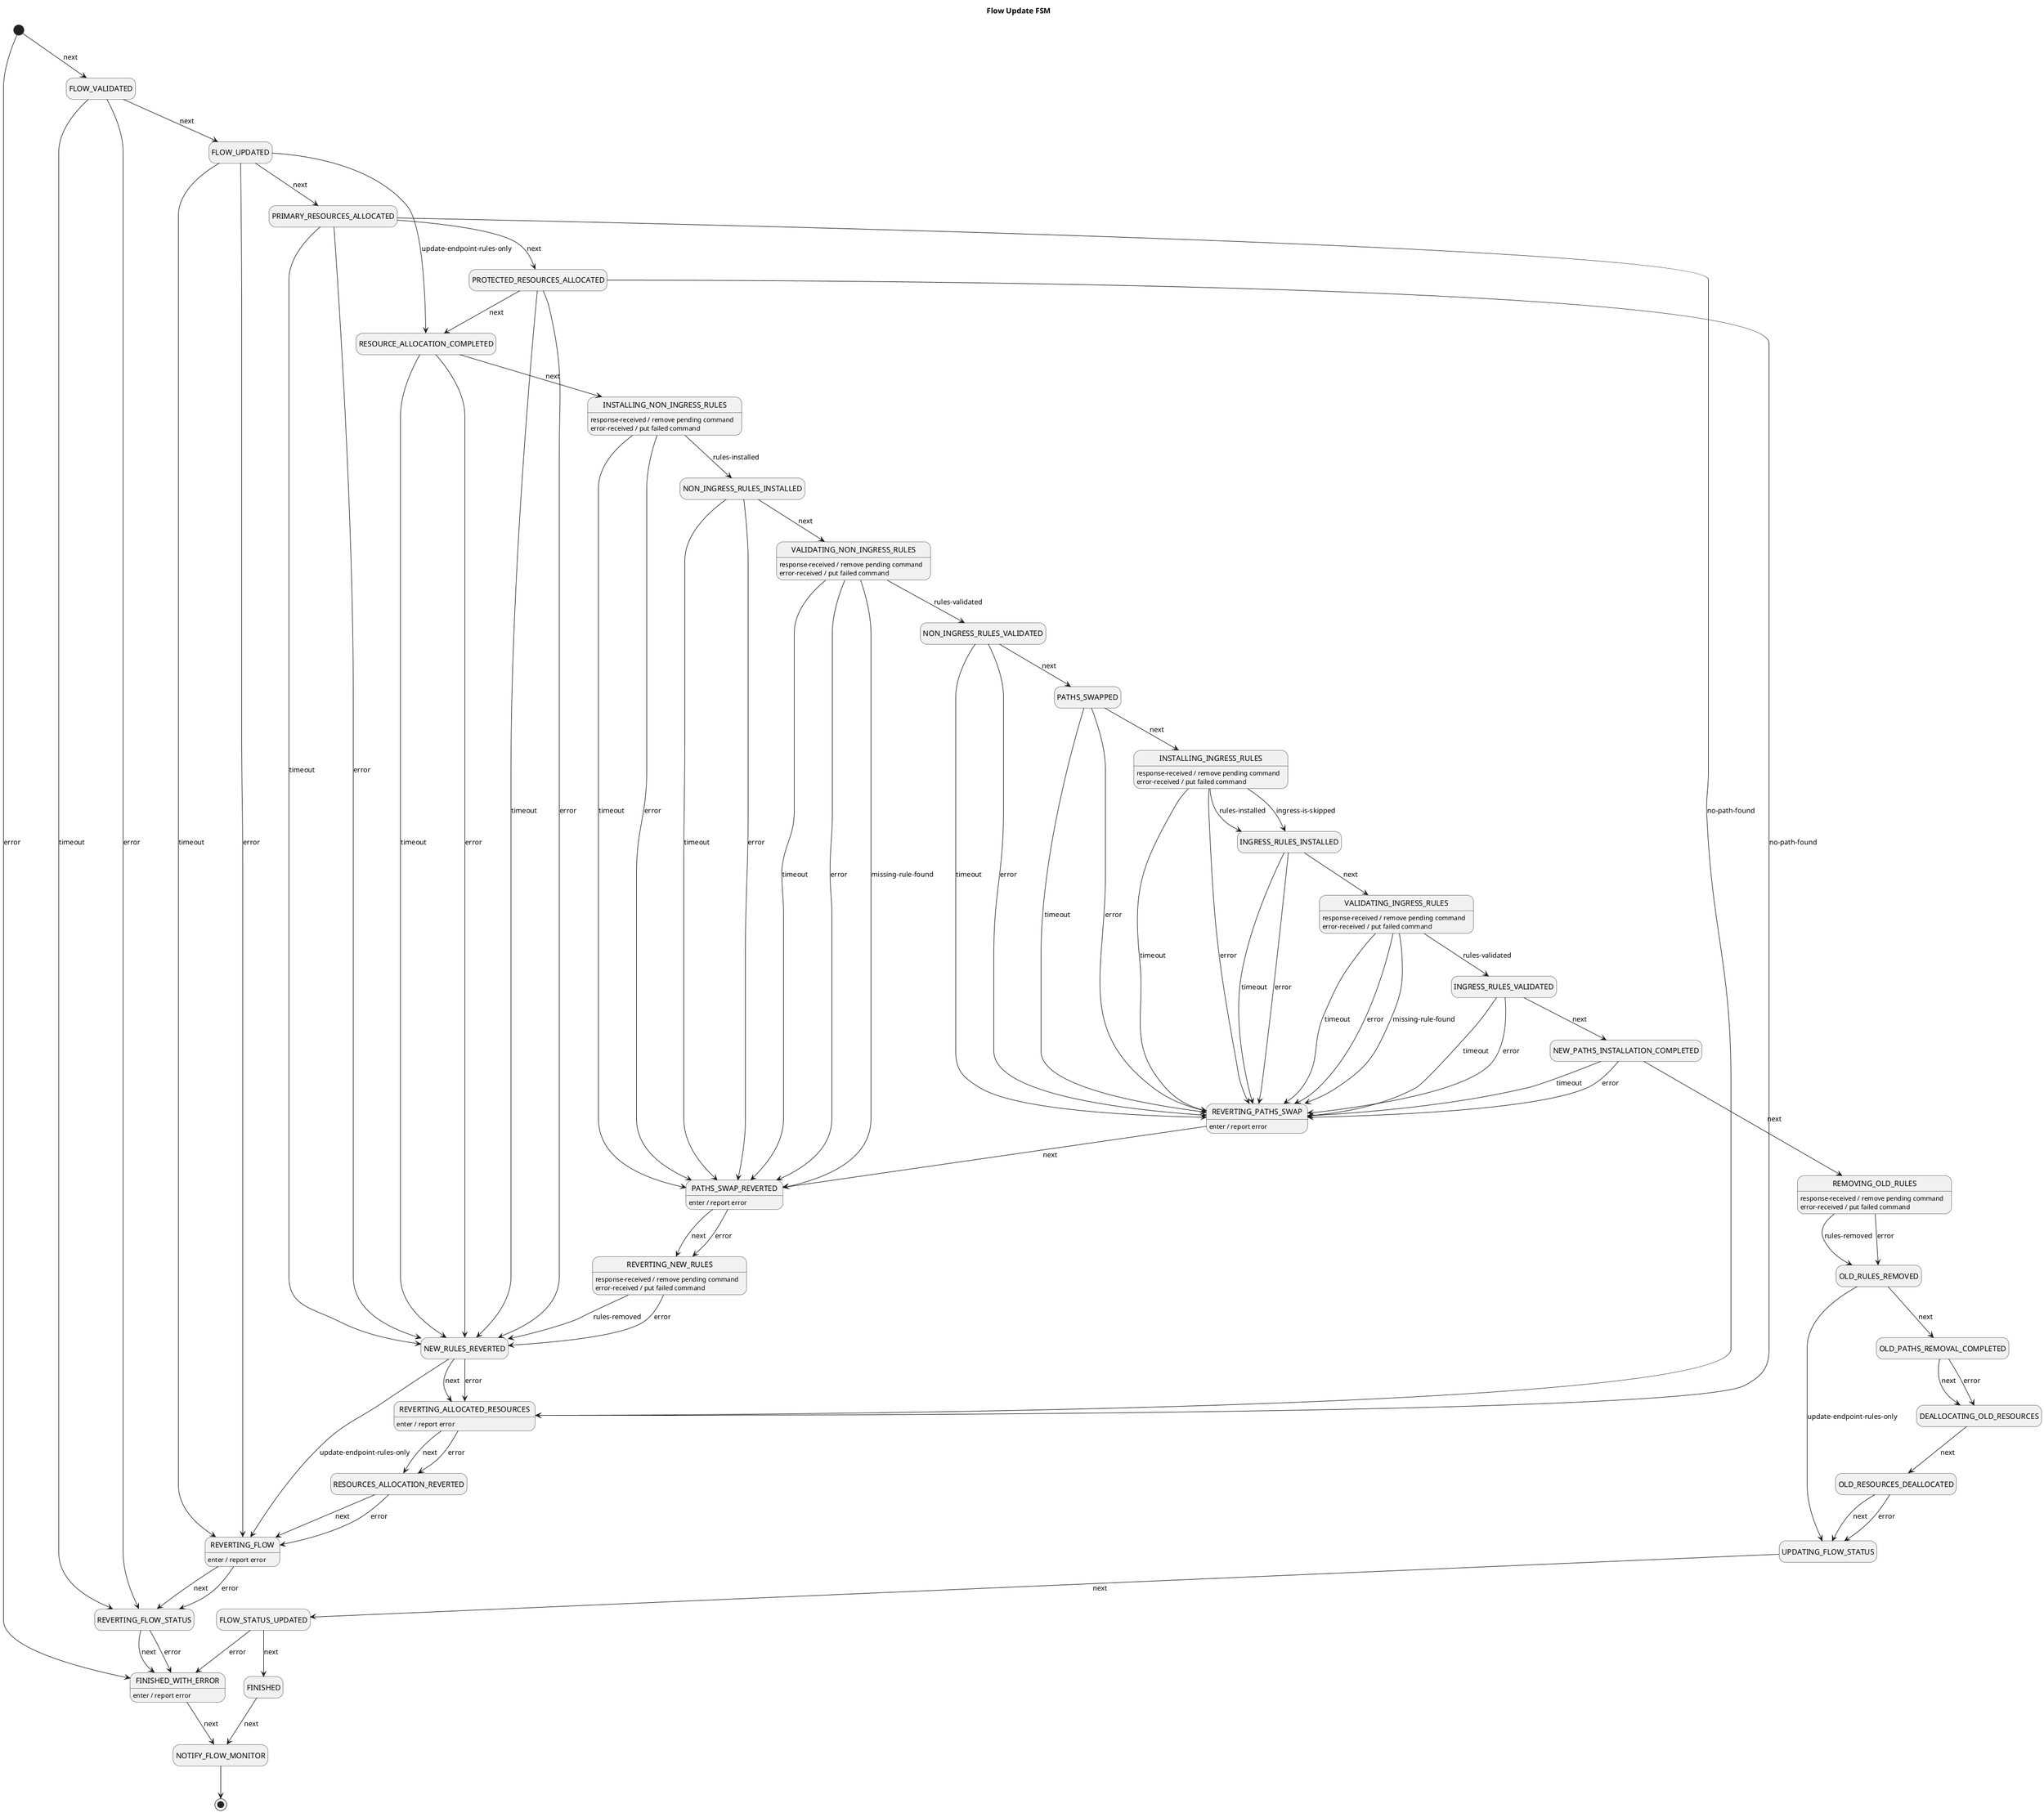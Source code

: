 flow-update-fsm.png was created with draw.io to make the diagram easier to read.

The current file was created so that in the case of a FSM design change we have the textual difference of what was
changed. This file exactly describes all the transitions in the implemented FSM.

@startuml
title Flow Update FSM
hide empty description

[*] --> FLOW_VALIDATED : next
[*] --> FINISHED_WITH_ERROR : error

FLOW_VALIDATED --> FLOW_UPDATED : next
FLOW_VALIDATED --> REVERTING_FLOW_STATUS : timeout
FLOW_VALIDATED --> REVERTING_FLOW_STATUS : error

FLOW_UPDATED --> PRIMARY_RESOURCES_ALLOCATED : next
FLOW_UPDATED --> RESOURCE_ALLOCATION_COMPLETED : update-endpoint-rules-only
FLOW_UPDATED --> REVERTING_FLOW: timeout
FLOW_UPDATED --> REVERTING_FLOW: error

PRIMARY_RESOURCES_ALLOCATED --> PROTECTED_RESOURCES_ALLOCATED : next
PRIMARY_RESOURCES_ALLOCATED --> NEW_RULES_REVERTED : timeout
PRIMARY_RESOURCES_ALLOCATED --> NEW_RULES_REVERTED : error
PRIMARY_RESOURCES_ALLOCATED --> REVERTING_ALLOCATED_RESOURCES : no-path-found

PROTECTED_RESOURCES_ALLOCATED --> RESOURCE_ALLOCATION_COMPLETED : next
PROTECTED_RESOURCES_ALLOCATED --> NEW_RULES_REVERTED : timeout
PROTECTED_RESOURCES_ALLOCATED --> NEW_RULES_REVERTED : error
PROTECTED_RESOURCES_ALLOCATED --> REVERTING_ALLOCATED_RESOURCES : no-path-found

RESOURCE_ALLOCATION_COMPLETED --> INSTALLING_NON_INGRESS_RULES : next
RESOURCE_ALLOCATION_COMPLETED --> NEW_RULES_REVERTED : timeout
RESOURCE_ALLOCATION_COMPLETED --> NEW_RULES_REVERTED : error

INSTALLING_NON_INGRESS_RULES : response-received / remove pending command
INSTALLING_NON_INGRESS_RULES : error-received / put failed command
INSTALLING_NON_INGRESS_RULES --> NON_INGRESS_RULES_INSTALLED : rules-installed
INSTALLING_NON_INGRESS_RULES --> PATHS_SWAP_REVERTED : timeout
INSTALLING_NON_INGRESS_RULES --> PATHS_SWAP_REVERTED : error

NON_INGRESS_RULES_INSTALLED --> VALIDATING_NON_INGRESS_RULES : next
NON_INGRESS_RULES_INSTALLED --> PATHS_SWAP_REVERTED : timeout
NON_INGRESS_RULES_INSTALLED --> PATHS_SWAP_REVERTED : error

VALIDATING_NON_INGRESS_RULES : response-received / remove pending command
VALIDATING_NON_INGRESS_RULES : error-received / put failed command
VALIDATING_NON_INGRESS_RULES --> NON_INGRESS_RULES_VALIDATED : rules-validated
VALIDATING_NON_INGRESS_RULES --> PATHS_SWAP_REVERTED : timeout
VALIDATING_NON_INGRESS_RULES --> PATHS_SWAP_REVERTED : error
VALIDATING_NON_INGRESS_RULES --> PATHS_SWAP_REVERTED : missing-rule-found

NON_INGRESS_RULES_VALIDATED --> PATHS_SWAPPED : next
NON_INGRESS_RULES_VALIDATED --> REVERTING_PATHS_SWAP : timeout
NON_INGRESS_RULES_VALIDATED --> REVERTING_PATHS_SWAP : error

PATHS_SWAPPED --> INSTALLING_INGRESS_RULES : next
PATHS_SWAPPED --> REVERTING_PATHS_SWAP : timeout
PATHS_SWAPPED --> REVERTING_PATHS_SWAP : error

INSTALLING_INGRESS_RULES : response-received / remove pending command
INSTALLING_INGRESS_RULES : error-received / put failed command
INSTALLING_INGRESS_RULES --> INGRESS_RULES_INSTALLED : rules-installed
INSTALLING_INGRESS_RULES --> INGRESS_RULES_INSTALLED : ingress-is-skipped
INSTALLING_INGRESS_RULES --> REVERTING_PATHS_SWAP : timeout
INSTALLING_INGRESS_RULES --> REVERTING_PATHS_SWAP : error

INGRESS_RULES_INSTALLED --> VALIDATING_INGRESS_RULES : next
INGRESS_RULES_INSTALLED --> REVERTING_PATHS_SWAP : timeout
INGRESS_RULES_INSTALLED --> REVERTING_PATHS_SWAP : error

VALIDATING_INGRESS_RULES : response-received / remove pending command
VALIDATING_INGRESS_RULES : error-received / put failed command
VALIDATING_INGRESS_RULES --> INGRESS_RULES_VALIDATED : rules-validated
VALIDATING_INGRESS_RULES --> REVERTING_PATHS_SWAP : timeout
VALIDATING_INGRESS_RULES --> REVERTING_PATHS_SWAP : error
VALIDATING_INGRESS_RULES --> REVERTING_PATHS_SWAP : missing-rule-found

INGRESS_RULES_VALIDATED --> NEW_PATHS_INSTALLATION_COMPLETED : next
INGRESS_RULES_VALIDATED --> REVERTING_PATHS_SWAP : timeout
INGRESS_RULES_VALIDATED --> REVERTING_PATHS_SWAP : error

NEW_PATHS_INSTALLATION_COMPLETED --> REMOVING_OLD_RULES : next
NEW_PATHS_INSTALLATION_COMPLETED --> REVERTING_PATHS_SWAP : timeout
NEW_PATHS_INSTALLATION_COMPLETED --> REVERTING_PATHS_SWAP : error

REMOVING_OLD_RULES : response-received / remove pending command
REMOVING_OLD_RULES : error-received / put failed command
REMOVING_OLD_RULES --> OLD_RULES_REMOVED : rules-removed
REMOVING_OLD_RULES --> OLD_RULES_REMOVED : error

OLD_RULES_REMOVED --> OLD_PATHS_REMOVAL_COMPLETED : next
OLD_RULES_REMOVED --> UPDATING_FLOW_STATUS : update-endpoint-rules-only

OLD_PATHS_REMOVAL_COMPLETED --> DEALLOCATING_OLD_RESOURCES : next
OLD_PATHS_REMOVAL_COMPLETED --> DEALLOCATING_OLD_RESOURCES : error

DEALLOCATING_OLD_RESOURCES --> OLD_RESOURCES_DEALLOCATED : next

OLD_RESOURCES_DEALLOCATED --> UPDATING_FLOW_STATUS : next
OLD_RESOURCES_DEALLOCATED --> UPDATING_FLOW_STATUS : error

UPDATING_FLOW_STATUS --> FLOW_STATUS_UPDATED : next

FLOW_STATUS_UPDATED --> FINISHED : next
FLOW_STATUS_UPDATED --> FINISHED_WITH_ERROR : error

FINISHED --> NOTIFY_FLOW_MONITOR : next

FINISHED_WITH_ERROR : enter / report error
FINISHED_WITH_ERROR --> NOTIFY_FLOW_MONITOR : next

NOTIFY_FLOW_MONITOR --> [*]

REVERTING_PATHS_SWAP : enter / report error
REVERTING_PATHS_SWAP --> PATHS_SWAP_REVERTED : next

PATHS_SWAP_REVERTED : enter / report error
PATHS_SWAP_REVERTED --> REVERTING_NEW_RULES : next
PATHS_SWAP_REVERTED --> REVERTING_NEW_RULES : error

REVERTING_NEW_RULES : response-received / remove pending command
REVERTING_NEW_RULES : error-received / put failed command
REVERTING_NEW_RULES --> NEW_RULES_REVERTED : rules-removed
REVERTING_NEW_RULES --> NEW_RULES_REVERTED : error

NEW_RULES_REVERTED --> REVERTING_ALLOCATED_RESOURCES : next
NEW_RULES_REVERTED --> REVERTING_ALLOCATED_RESOURCES : error
NEW_RULES_REVERTED --> REVERTING_FLOW : update-endpoint-rules-only

REVERTING_ALLOCATED_RESOURCES : enter / report error
REVERTING_ALLOCATED_RESOURCES --> RESOURCES_ALLOCATION_REVERTED : next
REVERTING_ALLOCATED_RESOURCES --> RESOURCES_ALLOCATION_REVERTED : error

RESOURCES_ALLOCATION_REVERTED --> REVERTING_FLOW : next
RESOURCES_ALLOCATION_REVERTED --> REVERTING_FLOW : error

REVERTING_FLOW : enter / report error
REVERTING_FLOW --> REVERTING_FLOW_STATUS : next
REVERTING_FLOW --> REVERTING_FLOW_STATUS : error

REVERTING_FLOW_STATUS --> FINISHED_WITH_ERROR : next
REVERTING_FLOW_STATUS --> FINISHED_WITH_ERROR : error

@enduml
